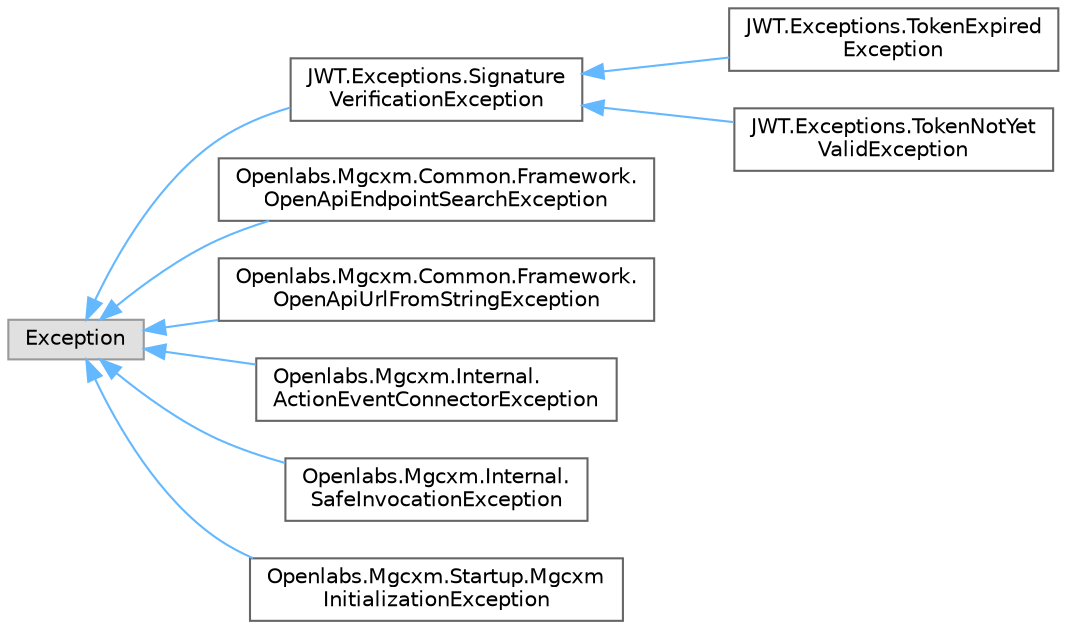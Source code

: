 digraph "Graphical Class Hierarchy"
{
 // LATEX_PDF_SIZE
  bgcolor="transparent";
  edge [fontname=Helvetica,fontsize=10,labelfontname=Helvetica,labelfontsize=10];
  node [fontname=Helvetica,fontsize=10,shape=box,height=0.2,width=0.4];
  rankdir="LR";
  Node0 [id="Node000000",label="Exception",height=0.2,width=0.4,color="grey60", fillcolor="#E0E0E0", style="filled",tooltip=" "];
  Node0 -> Node1 [id="edge11_Node000000_Node000001",dir="back",color="steelblue1",style="solid",tooltip=" "];
  Node1 [id="Node000001",label="JWT.Exceptions.Signature\lVerificationException",height=0.2,width=0.4,color="grey40", fillcolor="white", style="filled",URL="$class_j_w_t_1_1_exceptions_1_1_signature_verification_exception.html",tooltip="Represents an exception thrown when a signature validation fails."];
  Node1 -> Node2 [id="edge12_Node000001_Node000002",dir="back",color="steelblue1",style="solid",tooltip=" "];
  Node2 [id="Node000002",label="JWT.Exceptions.TokenExpired\lException",height=0.2,width=0.4,color="grey40", fillcolor="white", style="filled",URL="$class_j_w_t_1_1_exceptions_1_1_token_expired_exception.html",tooltip="Represents an exception thrown when when a token is expired."];
  Node1 -> Node3 [id="edge13_Node000001_Node000003",dir="back",color="steelblue1",style="solid",tooltip=" "];
  Node3 [id="Node000003",label="JWT.Exceptions.TokenNotYet\lValidException",height=0.2,width=0.4,color="grey40", fillcolor="white", style="filled",URL="$class_j_w_t_1_1_exceptions_1_1_token_not_yet_valid_exception.html",tooltip="Represents an exception thrown when a token is not yet valid."];
  Node0 -> Node4 [id="edge14_Node000000_Node000004",dir="back",color="steelblue1",style="solid",tooltip=" "];
  Node4 [id="Node000004",label="Openlabs.Mgcxm.Common.Framework.\lOpenApiEndpointSearchException",height=0.2,width=0.4,color="grey40", fillcolor="white", style="filled",URL="$class_openlabs_1_1_mgcxm_1_1_common_1_1_framework_1_1_open_api_endpoint_search_exception.html",tooltip=" "];
  Node0 -> Node5 [id="edge15_Node000000_Node000005",dir="back",color="steelblue1",style="solid",tooltip=" "];
  Node5 [id="Node000005",label="Openlabs.Mgcxm.Common.Framework.\lOpenApiUrlFromStringException",height=0.2,width=0.4,color="grey40", fillcolor="white", style="filled",URL="$class_openlabs_1_1_mgcxm_1_1_common_1_1_framework_1_1_open_api_url_from_string_exception.html",tooltip=" "];
  Node0 -> Node6 [id="edge16_Node000000_Node000006",dir="back",color="steelblue1",style="solid",tooltip=" "];
  Node6 [id="Node000006",label="Openlabs.Mgcxm.Internal.\lActionEventConnectorException",height=0.2,width=0.4,color="grey40", fillcolor="white", style="filled",URL="$class_openlabs_1_1_mgcxm_1_1_internal_1_1_action_event_connector_exception.html",tooltip=" "];
  Node0 -> Node7 [id="edge17_Node000000_Node000007",dir="back",color="steelblue1",style="solid",tooltip=" "];
  Node7 [id="Node000007",label="Openlabs.Mgcxm.Internal.\lSafeInvocationException",height=0.2,width=0.4,color="grey40", fillcolor="white", style="filled",URL="$class_openlabs_1_1_mgcxm_1_1_internal_1_1_safe_invocation_exception.html",tooltip=" "];
  Node0 -> Node8 [id="edge18_Node000000_Node000008",dir="back",color="steelblue1",style="solid",tooltip=" "];
  Node8 [id="Node000008",label="Openlabs.Mgcxm.Startup.Mgcxm\lInitializationException",height=0.2,width=0.4,color="grey40", fillcolor="white", style="filled",URL="$class_openlabs_1_1_mgcxm_1_1_startup_1_1_mgcxm_initialization_exception.html",tooltip="Exception thrown when there's an error during Mgcxm initialization."];
}
